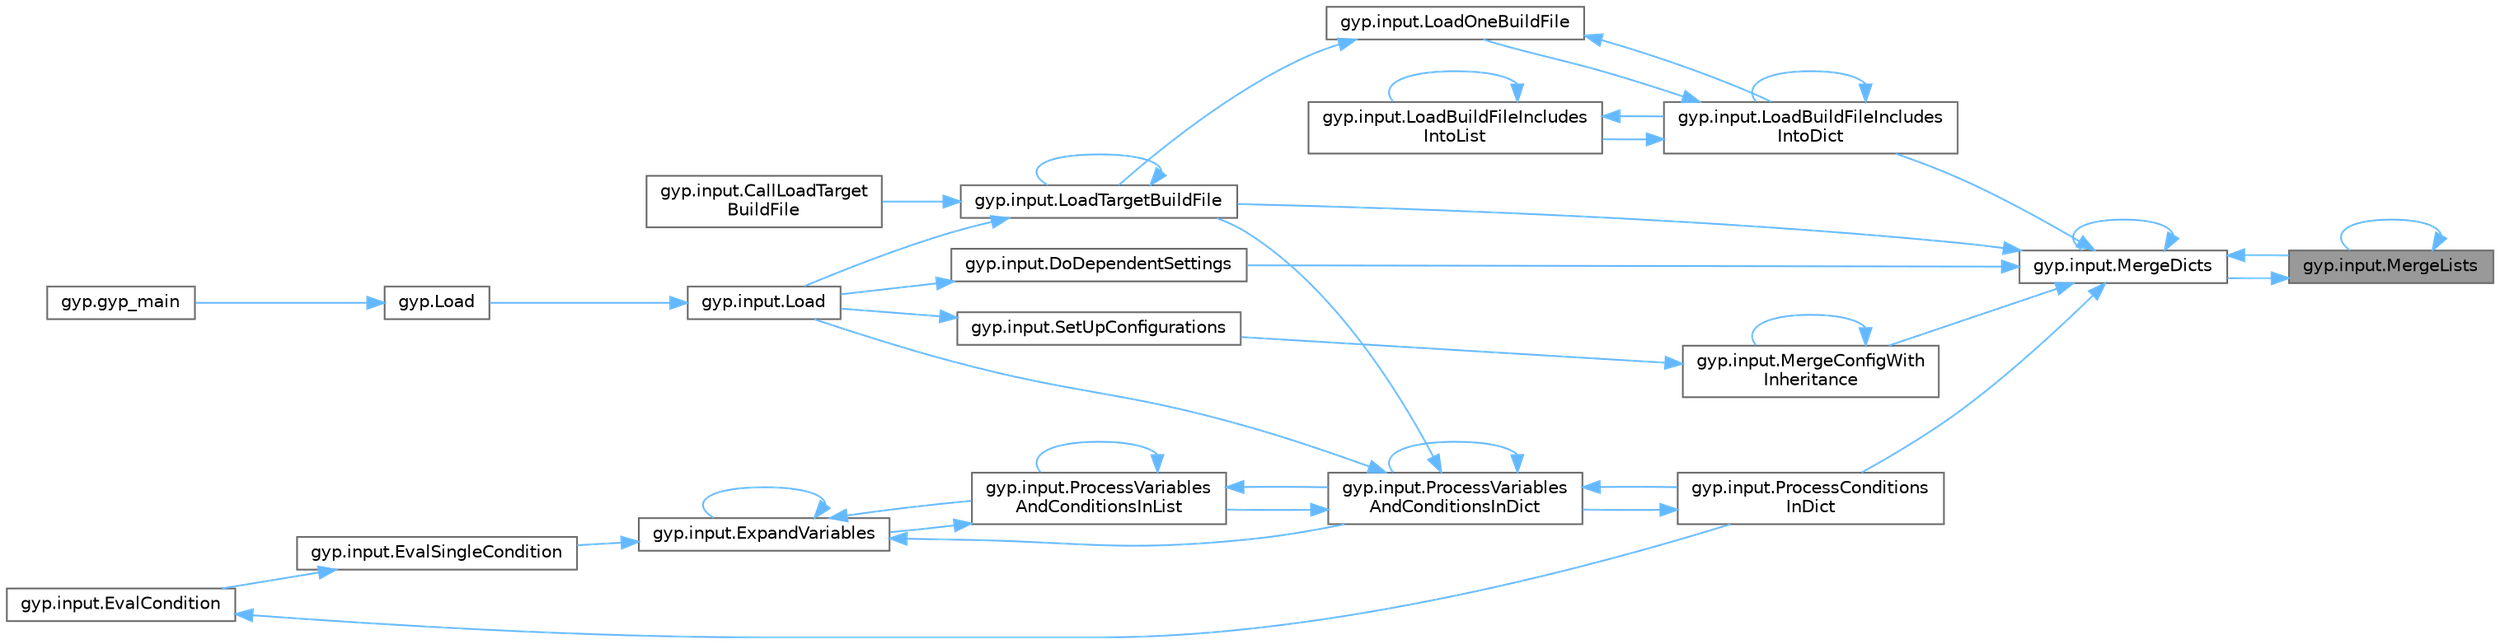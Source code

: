 digraph "gyp.input.MergeLists"
{
 // LATEX_PDF_SIZE
  bgcolor="transparent";
  edge [fontname=Helvetica,fontsize=10,labelfontname=Helvetica,labelfontsize=10];
  node [fontname=Helvetica,fontsize=10,shape=box,height=0.2,width=0.4];
  rankdir="RL";
  Node1 [id="Node000001",label="gyp.input.MergeLists",height=0.2,width=0.4,color="gray40", fillcolor="grey60", style="filled", fontcolor="black",tooltip=" "];
  Node1 -> Node2 [id="edge41_Node000001_Node000002",dir="back",color="steelblue1",style="solid",tooltip=" "];
  Node2 [id="Node000002",label="gyp.input.MergeDicts",height=0.2,width=0.4,color="grey40", fillcolor="white", style="filled",URL="$namespacegyp_1_1input.html#a6bfd0551004401096665308f59ddf5b8",tooltip=" "];
  Node2 -> Node3 [id="edge42_Node000002_Node000003",dir="back",color="steelblue1",style="solid",tooltip=" "];
  Node3 [id="Node000003",label="gyp.input.DoDependentSettings",height=0.2,width=0.4,color="grey40", fillcolor="white", style="filled",URL="$namespacegyp_1_1input.html#a531a70d9af9b58523bd2c9c5597689ed",tooltip=" "];
  Node3 -> Node4 [id="edge43_Node000003_Node000004",dir="back",color="steelblue1",style="solid",tooltip=" "];
  Node4 [id="Node000004",label="gyp.input.Load",height=0.2,width=0.4,color="grey40", fillcolor="white", style="filled",URL="$namespacegyp_1_1input.html#ad90e79d4281c183f60968ae564a1a8b7",tooltip=" "];
  Node4 -> Node5 [id="edge44_Node000004_Node000005",dir="back",color="steelblue1",style="solid",tooltip=" "];
  Node5 [id="Node000005",label="gyp.Load",height=0.2,width=0.4,color="grey40", fillcolor="white", style="filled",URL="$namespacegyp.html#a0bc64fed18f77300277d691e72844798",tooltip=" "];
  Node5 -> Node6 [id="edge45_Node000005_Node000006",dir="back",color="steelblue1",style="solid",tooltip=" "];
  Node6 [id="Node000006",label="gyp.gyp_main",height=0.2,width=0.4,color="grey40", fillcolor="white", style="filled",URL="$namespacegyp.html#ad232b957228659b1c62ea8bb0e317901",tooltip=" "];
  Node2 -> Node7 [id="edge46_Node000002_Node000007",dir="back",color="steelblue1",style="solid",tooltip=" "];
  Node7 [id="Node000007",label="gyp.input.LoadBuildFileIncludes\lIntoDict",height=0.2,width=0.4,color="grey40", fillcolor="white", style="filled",URL="$namespacegyp_1_1input.html#a260d7e3f235e4e2f4210377801262720",tooltip=" "];
  Node7 -> Node7 [id="edge47_Node000007_Node000007",dir="back",color="steelblue1",style="solid",tooltip=" "];
  Node7 -> Node8 [id="edge48_Node000007_Node000008",dir="back",color="steelblue1",style="solid",tooltip=" "];
  Node8 [id="Node000008",label="gyp.input.LoadBuildFileIncludes\lIntoList",height=0.2,width=0.4,color="grey40", fillcolor="white", style="filled",URL="$namespacegyp_1_1input.html#af8467702a0fb29367c7f595684290b7a",tooltip=" "];
  Node8 -> Node7 [id="edge49_Node000008_Node000007",dir="back",color="steelblue1",style="solid",tooltip=" "];
  Node8 -> Node8 [id="edge50_Node000008_Node000008",dir="back",color="steelblue1",style="solid",tooltip=" "];
  Node7 -> Node9 [id="edge51_Node000007_Node000009",dir="back",color="steelblue1",style="solid",tooltip=" "];
  Node9 [id="Node000009",label="gyp.input.LoadOneBuildFile",height=0.2,width=0.4,color="grey40", fillcolor="white", style="filled",URL="$namespacegyp_1_1input.html#ab16a9d5aeacfaccf537a0080d9979049",tooltip=" "];
  Node9 -> Node7 [id="edge52_Node000009_Node000007",dir="back",color="steelblue1",style="solid",tooltip=" "];
  Node9 -> Node10 [id="edge53_Node000009_Node000010",dir="back",color="steelblue1",style="solid",tooltip=" "];
  Node10 [id="Node000010",label="gyp.input.LoadTargetBuildFile",height=0.2,width=0.4,color="grey40", fillcolor="white", style="filled",URL="$namespacegyp_1_1input.html#a38b92f970d0c3fd3dc46270551165908",tooltip=" "];
  Node10 -> Node11 [id="edge54_Node000010_Node000011",dir="back",color="steelblue1",style="solid",tooltip=" "];
  Node11 [id="Node000011",label="gyp.input.CallLoadTarget\lBuildFile",height=0.2,width=0.4,color="grey40", fillcolor="white", style="filled",URL="$namespacegyp_1_1input.html#abda17efe6ce93f08fa61eb5d58b9ef22",tooltip=" "];
  Node10 -> Node4 [id="edge55_Node000010_Node000004",dir="back",color="steelblue1",style="solid",tooltip=" "];
  Node10 -> Node10 [id="edge56_Node000010_Node000010",dir="back",color="steelblue1",style="solid",tooltip=" "];
  Node2 -> Node10 [id="edge57_Node000002_Node000010",dir="back",color="steelblue1",style="solid",tooltip=" "];
  Node2 -> Node12 [id="edge58_Node000002_Node000012",dir="back",color="steelblue1",style="solid",tooltip=" "];
  Node12 [id="Node000012",label="gyp.input.MergeConfigWith\lInheritance",height=0.2,width=0.4,color="grey40", fillcolor="white", style="filled",URL="$namespacegyp_1_1input.html#ac8215e2f446e0a5fa1604f42da5e2e58",tooltip=" "];
  Node12 -> Node12 [id="edge59_Node000012_Node000012",dir="back",color="steelblue1",style="solid",tooltip=" "];
  Node12 -> Node13 [id="edge60_Node000012_Node000013",dir="back",color="steelblue1",style="solid",tooltip=" "];
  Node13 [id="Node000013",label="gyp.input.SetUpConfigurations",height=0.2,width=0.4,color="grey40", fillcolor="white", style="filled",URL="$namespacegyp_1_1input.html#ac56bb339d015a805746fc4d54d0444a8",tooltip=" "];
  Node13 -> Node4 [id="edge61_Node000013_Node000004",dir="back",color="steelblue1",style="solid",tooltip=" "];
  Node2 -> Node2 [id="edge62_Node000002_Node000002",dir="back",color="steelblue1",style="solid",tooltip=" "];
  Node2 -> Node1 [id="edge63_Node000002_Node000001",dir="back",color="steelblue1",style="solid",tooltip=" "];
  Node2 -> Node14 [id="edge64_Node000002_Node000014",dir="back",color="steelblue1",style="solid",tooltip=" "];
  Node14 [id="Node000014",label="gyp.input.ProcessConditions\lInDict",height=0.2,width=0.4,color="grey40", fillcolor="white", style="filled",URL="$namespacegyp_1_1input.html#ae8e415a4784b37bae55b0d6660d956ee",tooltip=" "];
  Node14 -> Node15 [id="edge65_Node000014_Node000015",dir="back",color="steelblue1",style="solid",tooltip=" "];
  Node15 [id="Node000015",label="gyp.input.ProcessVariables\lAndConditionsInDict",height=0.2,width=0.4,color="grey40", fillcolor="white", style="filled",URL="$namespacegyp_1_1input.html#a320a7bb6191244f384cafe414b535bce",tooltip=" "];
  Node15 -> Node4 [id="edge66_Node000015_Node000004",dir="back",color="steelblue1",style="solid",tooltip=" "];
  Node15 -> Node10 [id="edge67_Node000015_Node000010",dir="back",color="steelblue1",style="solid",tooltip=" "];
  Node15 -> Node14 [id="edge68_Node000015_Node000014",dir="back",color="steelblue1",style="solid",tooltip=" "];
  Node15 -> Node15 [id="edge69_Node000015_Node000015",dir="back",color="steelblue1",style="solid",tooltip=" "];
  Node15 -> Node16 [id="edge70_Node000015_Node000016",dir="back",color="steelblue1",style="solid",tooltip=" "];
  Node16 [id="Node000016",label="gyp.input.ProcessVariables\lAndConditionsInList",height=0.2,width=0.4,color="grey40", fillcolor="white", style="filled",URL="$namespacegyp_1_1input.html#a87eefb82a85e2ad2143a865f42458f50",tooltip=" "];
  Node16 -> Node17 [id="edge71_Node000016_Node000017",dir="back",color="steelblue1",style="solid",tooltip=" "];
  Node17 [id="Node000017",label="gyp.input.ExpandVariables",height=0.2,width=0.4,color="grey40", fillcolor="white", style="filled",URL="$namespacegyp_1_1input.html#a5a76133b36dc35144a6a0aa73c3eb6b1",tooltip=" "];
  Node17 -> Node18 [id="edge72_Node000017_Node000018",dir="back",color="steelblue1",style="solid",tooltip=" "];
  Node18 [id="Node000018",label="gyp.input.EvalSingleCondition",height=0.2,width=0.4,color="grey40", fillcolor="white", style="filled",URL="$namespacegyp_1_1input.html#a6e5ae1ee740658967284d9b066103301",tooltip=" "];
  Node18 -> Node19 [id="edge73_Node000018_Node000019",dir="back",color="steelblue1",style="solid",tooltip=" "];
  Node19 [id="Node000019",label="gyp.input.EvalCondition",height=0.2,width=0.4,color="grey40", fillcolor="white", style="filled",URL="$namespacegyp_1_1input.html#a45cb1ad5ab2c335c25578dd840ea9b37",tooltip=" "];
  Node19 -> Node14 [id="edge74_Node000019_Node000014",dir="back",color="steelblue1",style="solid",tooltip=" "];
  Node17 -> Node17 [id="edge75_Node000017_Node000017",dir="back",color="steelblue1",style="solid",tooltip=" "];
  Node17 -> Node15 [id="edge76_Node000017_Node000015",dir="back",color="steelblue1",style="solid",tooltip=" "];
  Node17 -> Node16 [id="edge77_Node000017_Node000016",dir="back",color="steelblue1",style="solid",tooltip=" "];
  Node16 -> Node15 [id="edge78_Node000016_Node000015",dir="back",color="steelblue1",style="solid",tooltip=" "];
  Node16 -> Node16 [id="edge79_Node000016_Node000016",dir="back",color="steelblue1",style="solid",tooltip=" "];
  Node1 -> Node1 [id="edge80_Node000001_Node000001",dir="back",color="steelblue1",style="solid",tooltip=" "];
}
